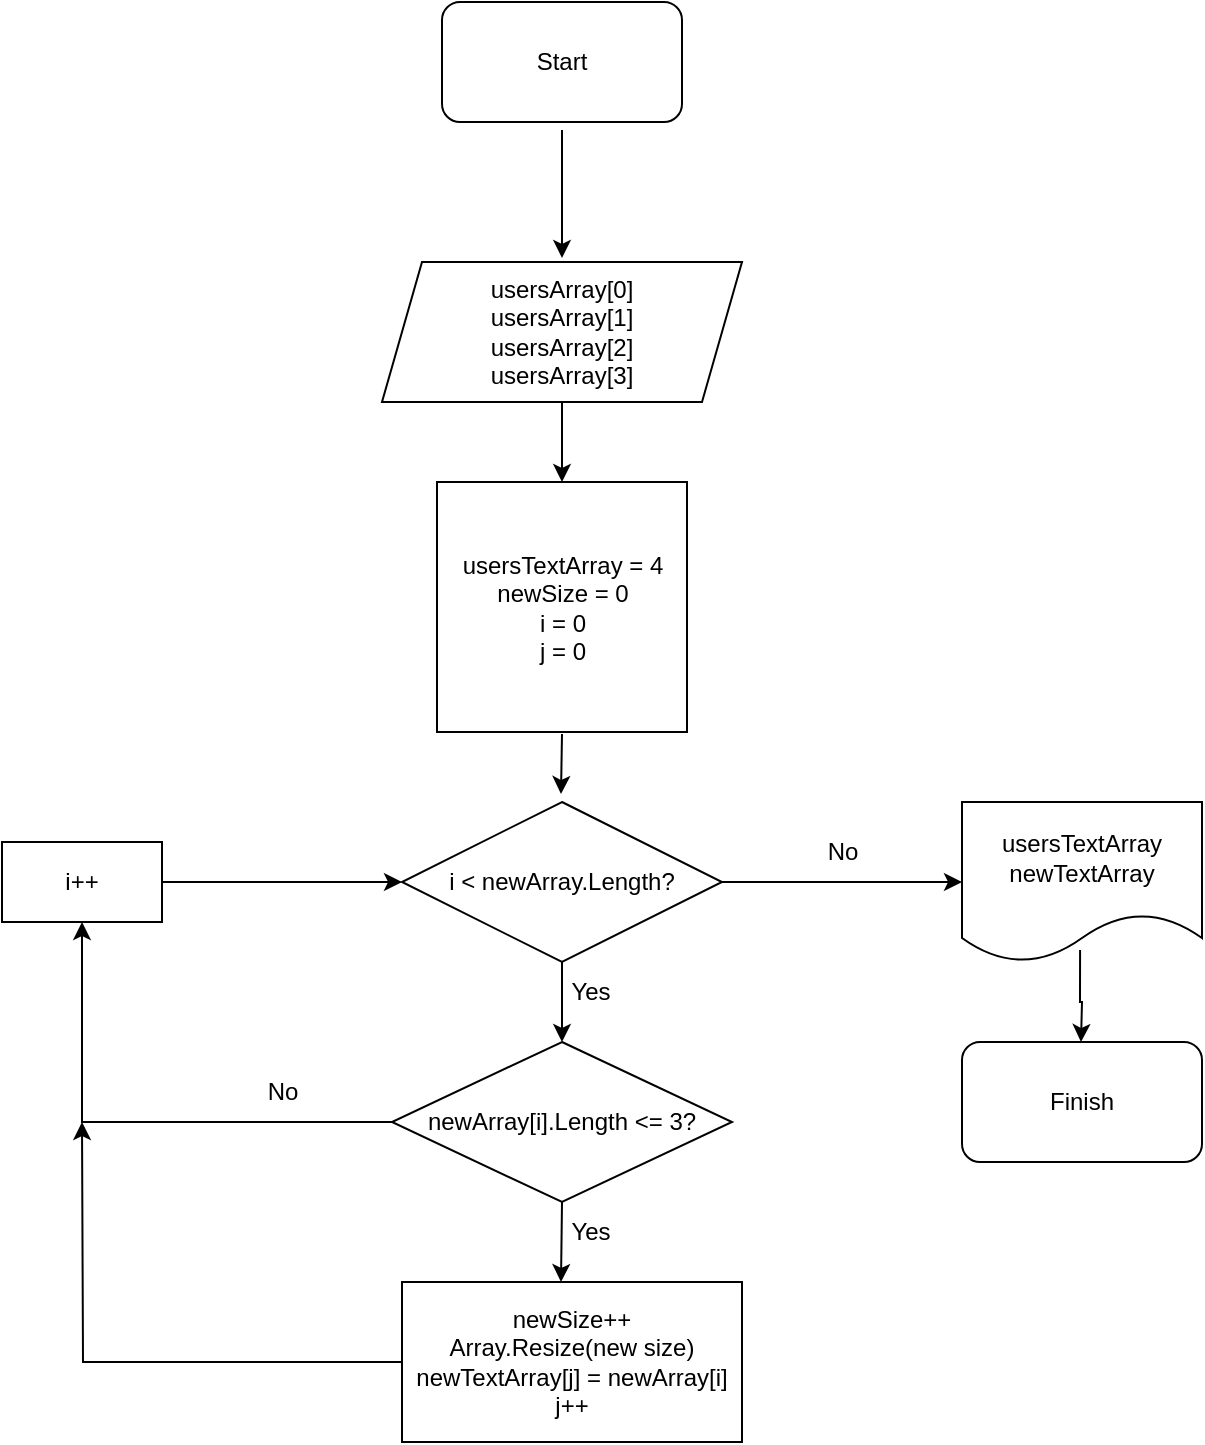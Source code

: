 <mxfile version="21.3.8" type="github">
  <diagram name="Страница 1" id="QXKex_9ggng20ZRdq4s6">
    <mxGraphModel dx="1242" dy="796" grid="1" gridSize="10" guides="1" tooltips="1" connect="1" arrows="1" fold="1" page="1" pageScale="1" pageWidth="827" pageHeight="1169" math="0" shadow="0">
      <root>
        <mxCell id="0" />
        <mxCell id="1" parent="0" />
        <mxCell id="gM1VKAyu49HBbrRSDBSO-1" value="Start" style="rounded=1;whiteSpace=wrap;html=1;" vertex="1" parent="1">
          <mxGeometry x="340" y="40" width="120" height="60" as="geometry" />
        </mxCell>
        <mxCell id="gM1VKAyu49HBbrRSDBSO-2" value="Finish" style="rounded=1;whiteSpace=wrap;html=1;" vertex="1" parent="1">
          <mxGeometry x="600" y="560" width="120" height="60" as="geometry" />
        </mxCell>
        <mxCell id="gM1VKAyu49HBbrRSDBSO-17" value="" style="edgeStyle=orthogonalEdgeStyle;rounded=0;orthogonalLoop=1;jettySize=auto;html=1;" edge="1" parent="1" source="gM1VKAyu49HBbrRSDBSO-4" target="gM1VKAyu49HBbrRSDBSO-7">
          <mxGeometry relative="1" as="geometry" />
        </mxCell>
        <mxCell id="gM1VKAyu49HBbrRSDBSO-4" value="usersArray[0]&lt;br&gt;usersArray[1]&lt;br&gt;usersArray[2]&lt;br&gt;usersArray[3]" style="shape=parallelogram;perimeter=parallelogramPerimeter;whiteSpace=wrap;html=1;fixedSize=1;" vertex="1" parent="1">
          <mxGeometry x="310" y="170" width="180" height="70" as="geometry" />
        </mxCell>
        <mxCell id="gM1VKAyu49HBbrRSDBSO-7" value="usersTextArray = 4&lt;br&gt;newSize = 0&lt;br&gt;i = 0&lt;br&gt;j = 0" style="whiteSpace=wrap;html=1;aspect=fixed;" vertex="1" parent="1">
          <mxGeometry x="337.5" y="280" width="125" height="125" as="geometry" />
        </mxCell>
        <mxCell id="gM1VKAyu49HBbrRSDBSO-9" value="i &amp;lt; newArray.Length?" style="rhombus;whiteSpace=wrap;html=1;" vertex="1" parent="1">
          <mxGeometry x="320" y="440" width="160" height="80" as="geometry" />
        </mxCell>
        <mxCell id="gM1VKAyu49HBbrRSDBSO-15" value="" style="endArrow=classic;html=1;rounded=0;exitX=0.5;exitY=1;exitDx=0;exitDy=0;" edge="1" parent="1">
          <mxGeometry width="50" height="50" relative="1" as="geometry">
            <mxPoint x="400" y="104" as="sourcePoint" />
            <mxPoint x="400" y="168" as="targetPoint" />
          </mxGeometry>
        </mxCell>
        <mxCell id="gM1VKAyu49HBbrRSDBSO-16" value="" style="endArrow=classic;html=1;rounded=0;exitX=0.5;exitY=1;exitDx=0;exitDy=0;entryX=0.5;entryY=0;entryDx=0;entryDy=0;" edge="1" parent="1" source="gM1VKAyu49HBbrRSDBSO-9" target="gM1VKAyu49HBbrRSDBSO-19">
          <mxGeometry width="50" height="50" relative="1" as="geometry">
            <mxPoint x="400" y="525" as="sourcePoint" />
            <mxPoint x="399.5" y="555" as="targetPoint" />
          </mxGeometry>
        </mxCell>
        <mxCell id="gM1VKAyu49HBbrRSDBSO-18" value="" style="endArrow=classic;html=1;rounded=0;" edge="1" parent="1">
          <mxGeometry width="50" height="50" relative="1" as="geometry">
            <mxPoint x="400" y="406" as="sourcePoint" />
            <mxPoint x="399.5" y="436" as="targetPoint" />
          </mxGeometry>
        </mxCell>
        <mxCell id="gM1VKAyu49HBbrRSDBSO-26" style="edgeStyle=orthogonalEdgeStyle;rounded=0;orthogonalLoop=1;jettySize=auto;html=1;exitX=0;exitY=0.5;exitDx=0;exitDy=0;entryX=0.5;entryY=1;entryDx=0;entryDy=0;" edge="1" parent="1" source="gM1VKAyu49HBbrRSDBSO-19" target="gM1VKAyu49HBbrRSDBSO-22">
          <mxGeometry relative="1" as="geometry" />
        </mxCell>
        <mxCell id="gM1VKAyu49HBbrRSDBSO-19" value="newArray[i].Length &amp;lt;= 3?" style="rhombus;whiteSpace=wrap;html=1;" vertex="1" parent="1">
          <mxGeometry x="315" y="560" width="170" height="80" as="geometry" />
        </mxCell>
        <mxCell id="gM1VKAyu49HBbrRSDBSO-28" style="edgeStyle=orthogonalEdgeStyle;rounded=0;orthogonalLoop=1;jettySize=auto;html=1;exitX=0;exitY=0.5;exitDx=0;exitDy=0;" edge="1" parent="1" source="gM1VKAyu49HBbrRSDBSO-20">
          <mxGeometry relative="1" as="geometry">
            <mxPoint x="160" y="600" as="targetPoint" />
          </mxGeometry>
        </mxCell>
        <mxCell id="gM1VKAyu49HBbrRSDBSO-20" value="newSize++&lt;br&gt;Array.Resize(new size)&lt;br&gt;newTextArray[j] = newArray[i]&lt;br&gt;j++" style="rounded=0;whiteSpace=wrap;html=1;" vertex="1" parent="1">
          <mxGeometry x="320" y="680" width="170" height="80" as="geometry" />
        </mxCell>
        <mxCell id="gM1VKAyu49HBbrRSDBSO-21" value="" style="endArrow=classic;html=1;rounded=0;exitX=0.5;exitY=1;exitDx=0;exitDy=0;" edge="1" parent="1" source="gM1VKAyu49HBbrRSDBSO-19">
          <mxGeometry width="50" height="50" relative="1" as="geometry">
            <mxPoint x="400" y="650" as="sourcePoint" />
            <mxPoint x="399.5" y="680" as="targetPoint" />
          </mxGeometry>
        </mxCell>
        <mxCell id="gM1VKAyu49HBbrRSDBSO-22" value="i++" style="rounded=0;whiteSpace=wrap;html=1;" vertex="1" parent="1">
          <mxGeometry x="120" y="460" width="80" height="40" as="geometry" />
        </mxCell>
        <mxCell id="gM1VKAyu49HBbrRSDBSO-23" value="" style="endArrow=classic;html=1;rounded=0;entryX=0;entryY=0.5;entryDx=0;entryDy=0;" edge="1" parent="1" target="gM1VKAyu49HBbrRSDBSO-9">
          <mxGeometry width="50" height="50" relative="1" as="geometry">
            <mxPoint x="200" y="480" as="sourcePoint" />
            <mxPoint x="250" y="430" as="targetPoint" />
          </mxGeometry>
        </mxCell>
        <mxCell id="gM1VKAyu49HBbrRSDBSO-24" value="Yes" style="text;html=1;align=center;verticalAlign=middle;resizable=0;points=[];autosize=1;strokeColor=none;fillColor=none;" vertex="1" parent="1">
          <mxGeometry x="394" y="520" width="40" height="30" as="geometry" />
        </mxCell>
        <mxCell id="gM1VKAyu49HBbrRSDBSO-25" value="Yes" style="text;html=1;align=center;verticalAlign=middle;resizable=0;points=[];autosize=1;strokeColor=none;fillColor=none;" vertex="1" parent="1">
          <mxGeometry x="394" y="640" width="40" height="30" as="geometry" />
        </mxCell>
        <mxCell id="gM1VKAyu49HBbrRSDBSO-27" value="No" style="text;html=1;align=center;verticalAlign=middle;resizable=0;points=[];autosize=1;strokeColor=none;fillColor=none;" vertex="1" parent="1">
          <mxGeometry x="240" y="570" width="40" height="30" as="geometry" />
        </mxCell>
        <mxCell id="gM1VKAyu49HBbrRSDBSO-30" value="usersTextArray&lt;br&gt;newTextArray" style="shape=document;whiteSpace=wrap;html=1;boundedLbl=1;" vertex="1" parent="1">
          <mxGeometry x="600" y="440" width="120" height="80" as="geometry" />
        </mxCell>
        <mxCell id="gM1VKAyu49HBbrRSDBSO-31" value="" style="endArrow=classic;html=1;rounded=0;entryX=0;entryY=0.5;entryDx=0;entryDy=0;" edge="1" parent="1" target="gM1VKAyu49HBbrRSDBSO-30">
          <mxGeometry width="50" height="50" relative="1" as="geometry">
            <mxPoint x="480" y="480" as="sourcePoint" />
            <mxPoint x="530" y="430" as="targetPoint" />
          </mxGeometry>
        </mxCell>
        <mxCell id="gM1VKAyu49HBbrRSDBSO-32" value="No" style="text;html=1;align=center;verticalAlign=middle;resizable=0;points=[];autosize=1;strokeColor=none;fillColor=none;" vertex="1" parent="1">
          <mxGeometry x="520" y="450" width="40" height="30" as="geometry" />
        </mxCell>
        <mxCell id="gM1VKAyu49HBbrRSDBSO-33" value="" style="edgeStyle=orthogonalEdgeStyle;rounded=0;orthogonalLoop=1;jettySize=auto;html=1;exitX=0.492;exitY=0.925;exitDx=0;exitDy=0;exitPerimeter=0;" edge="1" parent="1" source="gM1VKAyu49HBbrRSDBSO-30">
          <mxGeometry relative="1" as="geometry">
            <mxPoint x="659.5" y="520" as="sourcePoint" />
            <mxPoint x="659.5" y="560" as="targetPoint" />
          </mxGeometry>
        </mxCell>
      </root>
    </mxGraphModel>
  </diagram>
</mxfile>
